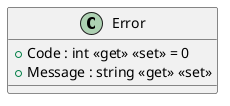 @startuml
class Error {
    + Code : int <<get>> <<set>> = 0
    + Message : string <<get>> <<set>>
}
@enduml

